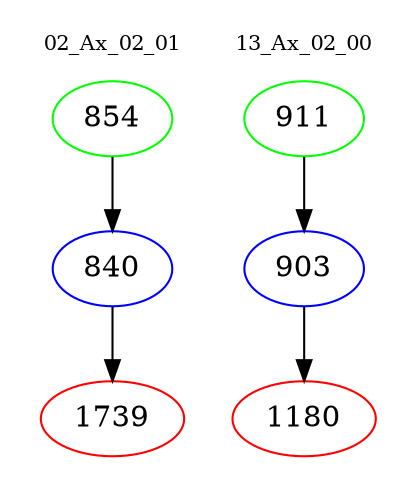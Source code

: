 digraph{
subgraph cluster_0 {
color = white
label = "02_Ax_02_01";
fontsize=10;
T0_854 [label="854", color="green"]
T0_854 -> T0_840 [color="black"]
T0_840 [label="840", color="blue"]
T0_840 -> T0_1739 [color="black"]
T0_1739 [label="1739", color="red"]
}
subgraph cluster_1 {
color = white
label = "13_Ax_02_00";
fontsize=10;
T1_911 [label="911", color="green"]
T1_911 -> T1_903 [color="black"]
T1_903 [label="903", color="blue"]
T1_903 -> T1_1180 [color="black"]
T1_1180 [label="1180", color="red"]
}
}
